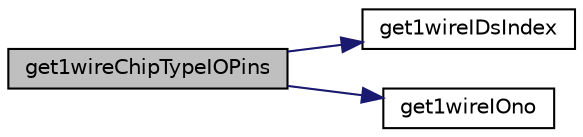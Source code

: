 digraph "get1wireChipTypeIOPins"
{
 // INTERACTIVE_SVG=YES
 // LATEX_PDF_SIZE
  edge [fontname="Helvetica",fontsize="10",labelfontname="Helvetica",labelfontsize="10"];
  node [fontname="Helvetica",fontsize="10",shape=record];
  rankdir="LR";
  Node1 [label="get1wireChipTypeIOPins",height=0.2,width=0.4,color="black", fillcolor="grey75", style="filled", fontcolor="black",tooltip="Returns the number of IO pins the 1-wire chip has."];
  Node1 -> Node2 [color="midnightblue",fontsize="10",style="solid"];
  Node2 [label="get1wireIDsIndex",height=0.2,width=0.4,color="black", fillcolor="white", style="filled",URL="$1wire_8cpp.html#aa10020cdfdad46fa553fc4a2ee31fd3b",tooltip="set 1-wire chip output. Also updates arrays holding info on switched state etc."];
  Node1 -> Node3 [color="midnightblue",fontsize="10",style="solid"];
  Node3 [label="get1wireIOno",height=0.2,width=0.4,color="black", fillcolor="white", style="filled",URL="$1wire_8cpp.html#a0c2ff7ecc2f15b31cfe75c4598451678",tooltip="Get the number of IO pins the chip has, i.e. 8 for the DS2408."];
}
